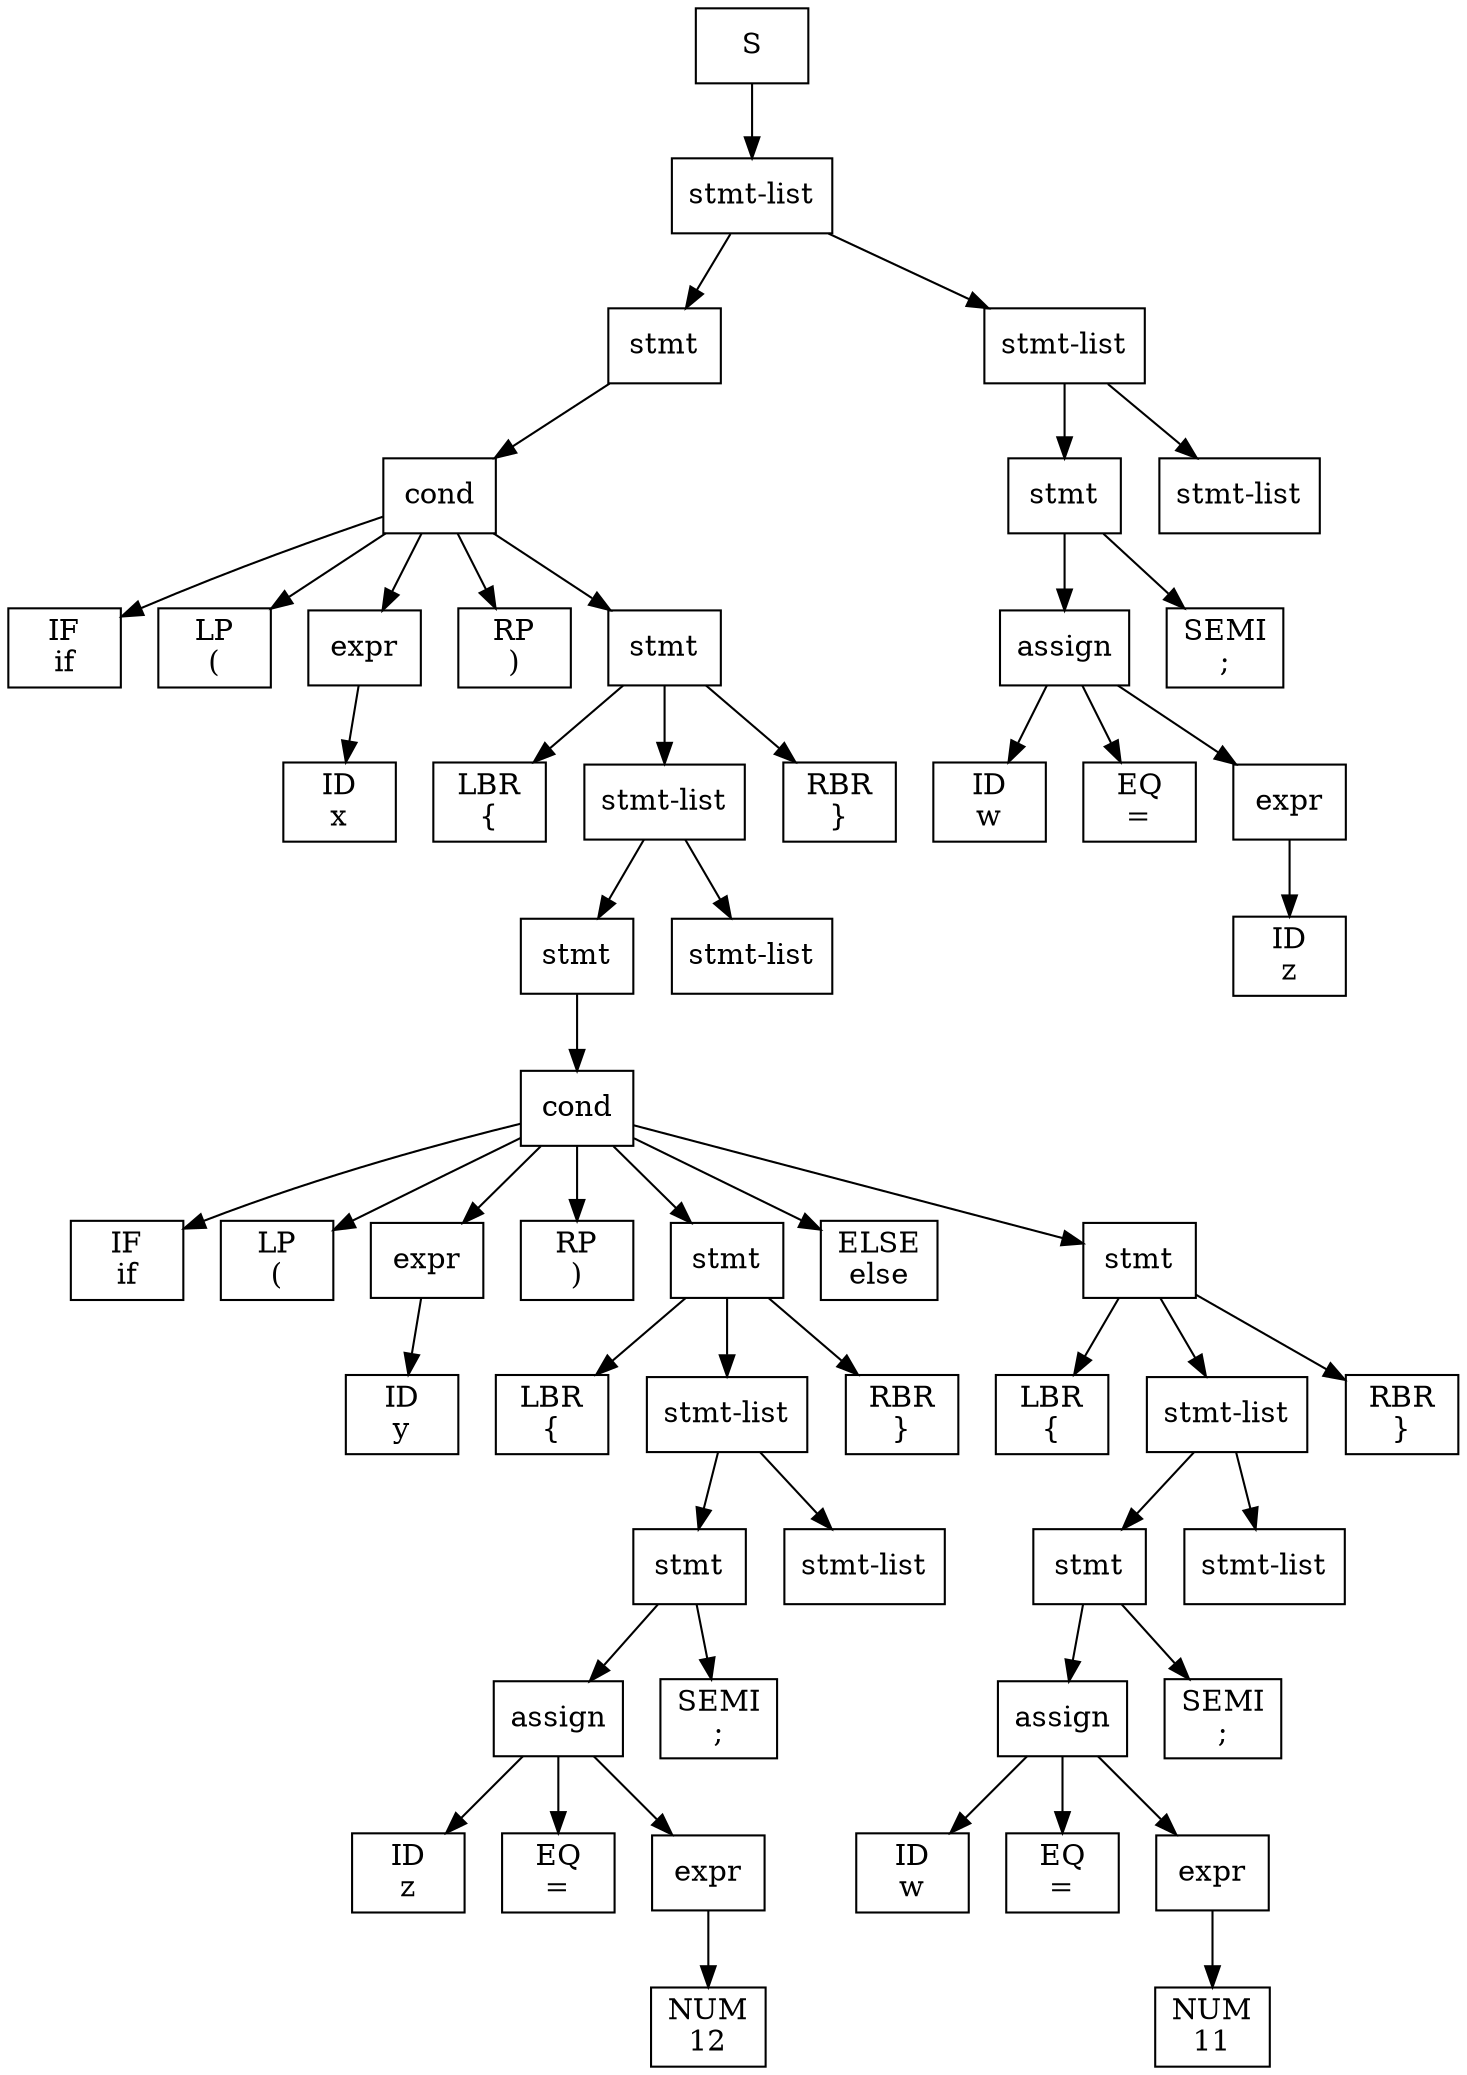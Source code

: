 digraph d {
node [shape=rectangle];
n0 [label="S"];
n1 [label="stmt-list"];
n2 [label="stmt"];
n3 [label="cond"];
n4 [label="IF\nif"];
n5 [label="LP\n("];
n6 [label="expr"];
n7 [label="ID\nx"];
n8 [label="RP\n)"];
n9 [label="stmt"];
n10 [label="LBR\n{"];
n11 [label="stmt-list"];
n12 [label="stmt"];
n13 [label="cond"];
n14 [label="IF\nif"];
n15 [label="LP\n("];
n16 [label="expr"];
n17 [label="ID\ny"];
n18 [label="RP\n)"];
n19 [label="stmt"];
n20 [label="LBR\n{"];
n21 [label="stmt-list"];
n22 [label="stmt"];
n23 [label="assign"];
n24 [label="ID\nz"];
n25 [label="EQ\n="];
n26 [label="expr"];
n27 [label="NUM\n12"];
n28 [label="SEMI\n;"];
n29 [label="stmt-list"];
n30 [label="RBR\n}"];
n31 [label="ELSE\nelse"];
n32 [label="stmt"];
n33 [label="LBR\n{"];
n34 [label="stmt-list"];
n35 [label="stmt"];
n36 [label="assign"];
n37 [label="ID\nw"];
n38 [label="EQ\n="];
n39 [label="expr"];
n40 [label="NUM\n11"];
n41 [label="SEMI\n;"];
n42 [label="stmt-list"];
n43 [label="RBR\n}"];
n44 [label="stmt-list"];
n45 [label="RBR\n}"];
n46 [label="stmt-list"];
n47 [label="stmt"];
n48 [label="assign"];
n49 [label="ID\nw"];
n50 [label="EQ\n="];
n51 [label="expr"];
n52 [label="ID\nz"];
n53 [label="SEMI\n;"];
n54 [label="stmt-list"];
n0 -> n1;
n1 -> n2;
n1 -> n46;
n2 -> n3;
n3 -> n4;
n3 -> n5;
n3 -> n6;
n3 -> n8;
n3 -> n9;
n6 -> n7;
n9 -> n10;
n9 -> n11;
n9 -> n45;
n11 -> n12;
n11 -> n44;
n12 -> n13;
n13 -> n14;
n13 -> n15;
n13 -> n16;
n13 -> n18;
n13 -> n19;
n13 -> n31;
n13 -> n32;
n16 -> n17;
n19 -> n20;
n19 -> n21;
n19 -> n30;
n21 -> n22;
n21 -> n29;
n22 -> n23;
n22 -> n28;
n23 -> n24;
n23 -> n25;
n23 -> n26;
n26 -> n27;
n32 -> n33;
n32 -> n34;
n32 -> n43;
n34 -> n35;
n34 -> n42;
n35 -> n36;
n35 -> n41;
n36 -> n37;
n36 -> n38;
n36 -> n39;
n39 -> n40;
n46 -> n47;
n46 -> n54;
n47 -> n48;
n47 -> n53;
n48 -> n49;
n48 -> n50;
n48 -> n51;
n51 -> n52;
}